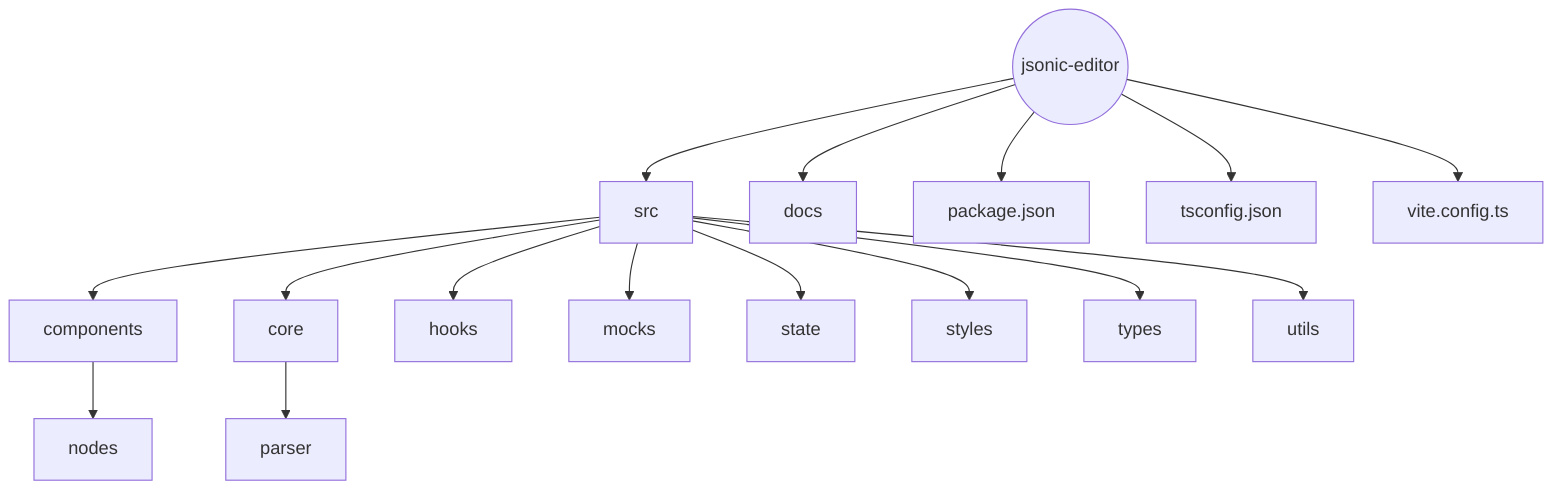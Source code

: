 graph TD
    Root((jsonic-editor))
    Root --> src
    Root --> docs
    Root --> packageJson[package.json]
    Root --> tsconfig[tsconfig.json]
    Root --> vite[vite.config.ts]
    src --> components
    src --> core
    src --> hooks
    src --> mocks
    src --> state
    src --> styles
    src --> types
    src --> utils
    core --> parser
    components --> nodes